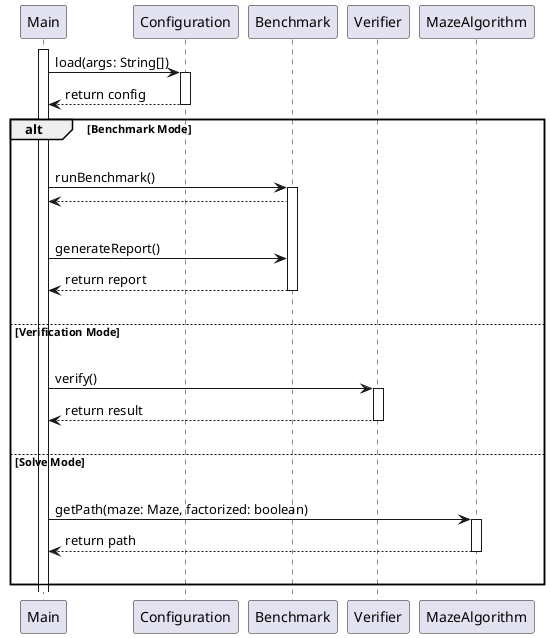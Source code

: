 @startuml Sequence

    participant Main
    participant Configuration
    ' participant Maze
    participant Benchmark
    participant Verifier
    participant MazeAlgorithm

    Main ++
    Main -> Configuration ++: load(args: String[])
    Main <-- Configuration --: return config

    alt Benchmark Mode
    |||
    Main -> Benchmark ++: runBenchmark()
    Main <-- Benchmark
    |||
    Main -> Benchmark: generateReport()
    Main <-- Benchmark --: return report
    |||
    else Verification Mode
    |||
    Main -> Verifier ++: verify()
    Main <-- Verifier --: return result
    |||
    else Solve Mode
    |||
    Main -> MazeAlgorithm ++: getPath(maze: Maze, factorized: boolean)
    Main <-- MazeAlgorithm --: return path
    |||
    end

@enduml